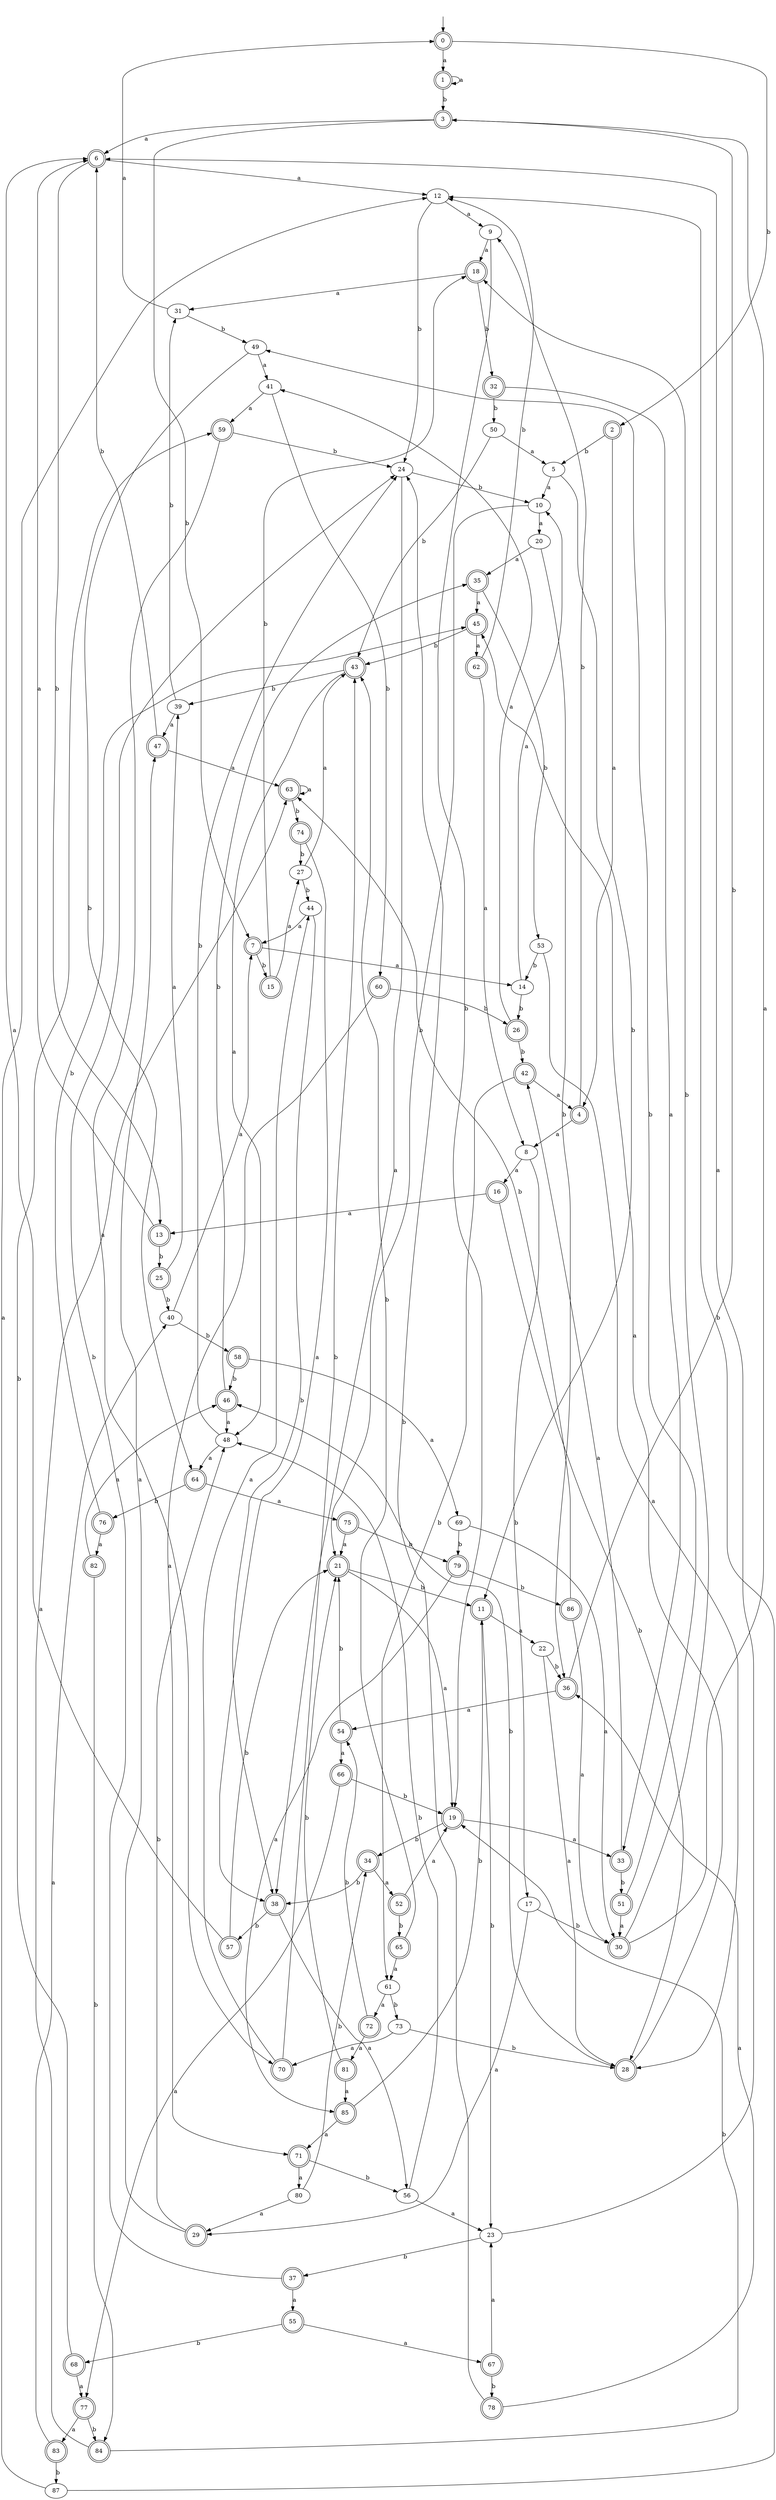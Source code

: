 digraph RandomDFA {
  __start0 [label="", shape=none];
  __start0 -> 0 [label=""];
  0 [shape=circle] [shape=doublecircle]
  0 -> 1 [label="a"]
  0 -> 2 [label="b"]
  1 [shape=doublecircle]
  1 -> 1 [label="a"]
  1 -> 3 [label="b"]
  2 [shape=doublecircle]
  2 -> 4 [label="a"]
  2 -> 5 [label="b"]
  3 [shape=doublecircle]
  3 -> 6 [label="a"]
  3 -> 7 [label="b"]
  4 [shape=doublecircle]
  4 -> 8 [label="a"]
  4 -> 9 [label="b"]
  5
  5 -> 10 [label="a"]
  5 -> 11 [label="b"]
  6 [shape=doublecircle]
  6 -> 12 [label="a"]
  6 -> 13 [label="b"]
  7 [shape=doublecircle]
  7 -> 14 [label="a"]
  7 -> 15 [label="b"]
  8
  8 -> 16 [label="a"]
  8 -> 17 [label="b"]
  9
  9 -> 18 [label="a"]
  9 -> 19 [label="b"]
  10
  10 -> 20 [label="a"]
  10 -> 21 [label="b"]
  11 [shape=doublecircle]
  11 -> 22 [label="a"]
  11 -> 23 [label="b"]
  12
  12 -> 9 [label="a"]
  12 -> 24 [label="b"]
  13 [shape=doublecircle]
  13 -> 6 [label="a"]
  13 -> 25 [label="b"]
  14
  14 -> 10 [label="a"]
  14 -> 26 [label="b"]
  15 [shape=doublecircle]
  15 -> 27 [label="a"]
  15 -> 18 [label="b"]
  16 [shape=doublecircle]
  16 -> 13 [label="a"]
  16 -> 28 [label="b"]
  17
  17 -> 29 [label="a"]
  17 -> 30 [label="b"]
  18 [shape=doublecircle]
  18 -> 31 [label="a"]
  18 -> 32 [label="b"]
  19 [shape=doublecircle]
  19 -> 33 [label="a"]
  19 -> 34 [label="b"]
  20
  20 -> 35 [label="a"]
  20 -> 36 [label="b"]
  21 [shape=doublecircle]
  21 -> 19 [label="a"]
  21 -> 11 [label="b"]
  22
  22 -> 28 [label="a"]
  22 -> 36 [label="b"]
  23
  23 -> 6 [label="a"]
  23 -> 37 [label="b"]
  24
  24 -> 38 [label="a"]
  24 -> 10 [label="b"]
  25 [shape=doublecircle]
  25 -> 39 [label="a"]
  25 -> 40 [label="b"]
  26 [shape=doublecircle]
  26 -> 41 [label="a"]
  26 -> 42 [label="b"]
  27
  27 -> 43 [label="a"]
  27 -> 44 [label="b"]
  28 [shape=doublecircle]
  28 -> 45 [label="a"]
  28 -> 46 [label="b"]
  29 [shape=doublecircle]
  29 -> 47 [label="a"]
  29 -> 48 [label="b"]
  30 [shape=doublecircle]
  30 -> 3 [label="a"]
  30 -> 18 [label="b"]
  31
  31 -> 0 [label="a"]
  31 -> 49 [label="b"]
  32 [shape=doublecircle]
  32 -> 33 [label="a"]
  32 -> 50 [label="b"]
  33 [shape=doublecircle]
  33 -> 42 [label="a"]
  33 -> 51 [label="b"]
  34 [shape=doublecircle]
  34 -> 52 [label="a"]
  34 -> 38 [label="b"]
  35 [shape=doublecircle]
  35 -> 45 [label="a"]
  35 -> 53 [label="b"]
  36 [shape=doublecircle]
  36 -> 54 [label="a"]
  36 -> 3 [label="b"]
  37 [shape=doublecircle]
  37 -> 55 [label="a"]
  37 -> 24 [label="b"]
  38 [shape=doublecircle]
  38 -> 56 [label="a"]
  38 -> 57 [label="b"]
  39
  39 -> 47 [label="a"]
  39 -> 31 [label="b"]
  40
  40 -> 7 [label="a"]
  40 -> 58 [label="b"]
  41
  41 -> 59 [label="a"]
  41 -> 60 [label="b"]
  42 [shape=doublecircle]
  42 -> 4 [label="a"]
  42 -> 61 [label="b"]
  43 [shape=doublecircle]
  43 -> 48 [label="a"]
  43 -> 39 [label="b"]
  44
  44 -> 7 [label="a"]
  44 -> 38 [label="b"]
  45 [shape=doublecircle]
  45 -> 62 [label="a"]
  45 -> 43 [label="b"]
  46 [shape=doublecircle]
  46 -> 48 [label="a"]
  46 -> 35 [label="b"]
  47 [shape=doublecircle]
  47 -> 63 [label="a"]
  47 -> 6 [label="b"]
  48
  48 -> 64 [label="a"]
  48 -> 24 [label="b"]
  49
  49 -> 41 [label="a"]
  49 -> 64 [label="b"]
  50
  50 -> 5 [label="a"]
  50 -> 43 [label="b"]
  51 [shape=doublecircle]
  51 -> 30 [label="a"]
  51 -> 49 [label="b"]
  52 [shape=doublecircle]
  52 -> 19 [label="a"]
  52 -> 65 [label="b"]
  53
  53 -> 28 [label="a"]
  53 -> 14 [label="b"]
  54 [shape=doublecircle]
  54 -> 66 [label="a"]
  54 -> 21 [label="b"]
  55 [shape=doublecircle]
  55 -> 67 [label="a"]
  55 -> 68 [label="b"]
  56
  56 -> 23 [label="a"]
  56 -> 48 [label="b"]
  57 [shape=doublecircle]
  57 -> 6 [label="a"]
  57 -> 21 [label="b"]
  58 [shape=doublecircle]
  58 -> 69 [label="a"]
  58 -> 46 [label="b"]
  59 [shape=doublecircle]
  59 -> 70 [label="a"]
  59 -> 24 [label="b"]
  60 [shape=doublecircle]
  60 -> 71 [label="a"]
  60 -> 26 [label="b"]
  61
  61 -> 72 [label="a"]
  61 -> 73 [label="b"]
  62 [shape=doublecircle]
  62 -> 8 [label="a"]
  62 -> 12 [label="b"]
  63 [shape=doublecircle]
  63 -> 63 [label="a"]
  63 -> 74 [label="b"]
  64 [shape=doublecircle]
  64 -> 75 [label="a"]
  64 -> 76 [label="b"]
  65 [shape=doublecircle]
  65 -> 61 [label="a"]
  65 -> 43 [label="b"]
  66 [shape=doublecircle]
  66 -> 77 [label="a"]
  66 -> 19 [label="b"]
  67 [shape=doublecircle]
  67 -> 23 [label="a"]
  67 -> 78 [label="b"]
  68 [shape=doublecircle]
  68 -> 77 [label="a"]
  68 -> 59 [label="b"]
  69
  69 -> 30 [label="a"]
  69 -> 79 [label="b"]
  70 [shape=doublecircle]
  70 -> 44 [label="a"]
  70 -> 43 [label="b"]
  71 [shape=doublecircle]
  71 -> 80 [label="a"]
  71 -> 56 [label="b"]
  72 [shape=doublecircle]
  72 -> 81 [label="a"]
  72 -> 54 [label="b"]
  73
  73 -> 70 [label="a"]
  73 -> 28 [label="b"]
  74 [shape=doublecircle]
  74 -> 38 [label="a"]
  74 -> 27 [label="b"]
  75 [shape=doublecircle]
  75 -> 21 [label="a"]
  75 -> 79 [label="b"]
  76 [shape=doublecircle]
  76 -> 82 [label="a"]
  76 -> 45 [label="b"]
  77 [shape=doublecircle]
  77 -> 83 [label="a"]
  77 -> 84 [label="b"]
  78 [shape=doublecircle]
  78 -> 36 [label="a"]
  78 -> 24 [label="b"]
  79 [shape=doublecircle]
  79 -> 85 [label="a"]
  79 -> 86 [label="b"]
  80
  80 -> 29 [label="a"]
  80 -> 34 [label="b"]
  81 [shape=doublecircle]
  81 -> 85 [label="a"]
  81 -> 21 [label="b"]
  82 [shape=doublecircle]
  82 -> 46 [label="a"]
  82 -> 84 [label="b"]
  83 [shape=doublecircle]
  83 -> 40 [label="a"]
  83 -> 87 [label="b"]
  84 [shape=doublecircle]
  84 -> 63 [label="a"]
  84 -> 19 [label="b"]
  85 [shape=doublecircle]
  85 -> 71 [label="a"]
  85 -> 11 [label="b"]
  86 [shape=doublecircle]
  86 -> 30 [label="a"]
  86 -> 63 [label="b"]
  87
  87 -> 12 [label="a"]
  87 -> 12 [label="b"]
}
